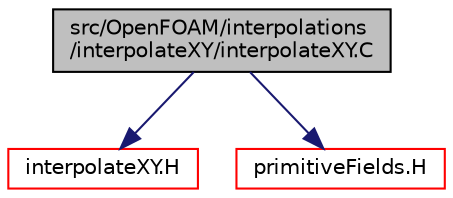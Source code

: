 digraph "src/OpenFOAM/interpolations/interpolateXY/interpolateXY.C"
{
  bgcolor="transparent";
  edge [fontname="Helvetica",fontsize="10",labelfontname="Helvetica",labelfontsize="10"];
  node [fontname="Helvetica",fontsize="10",shape=record];
  Node1 [label="src/OpenFOAM/interpolations\l/interpolateXY/interpolateXY.C",height=0.2,width=0.4,color="black", fillcolor="grey75", style="filled", fontcolor="black"];
  Node1 -> Node2 [color="midnightblue",fontsize="10",style="solid",fontname="Helvetica"];
  Node2 [label="interpolateXY.H",height=0.2,width=0.4,color="red",URL="$a08382.html",tooltip="Interpolates y values from one curve to another with a different x distribution. "];
  Node1 -> Node3 [color="midnightblue",fontsize="10",style="solid",fontname="Helvetica"];
  Node3 [label="primitiveFields.H",height=0.2,width=0.4,color="red",URL="$a08123.html",tooltip="Specialisations of Field<T> for scalar, vector and tensor. "];
}
